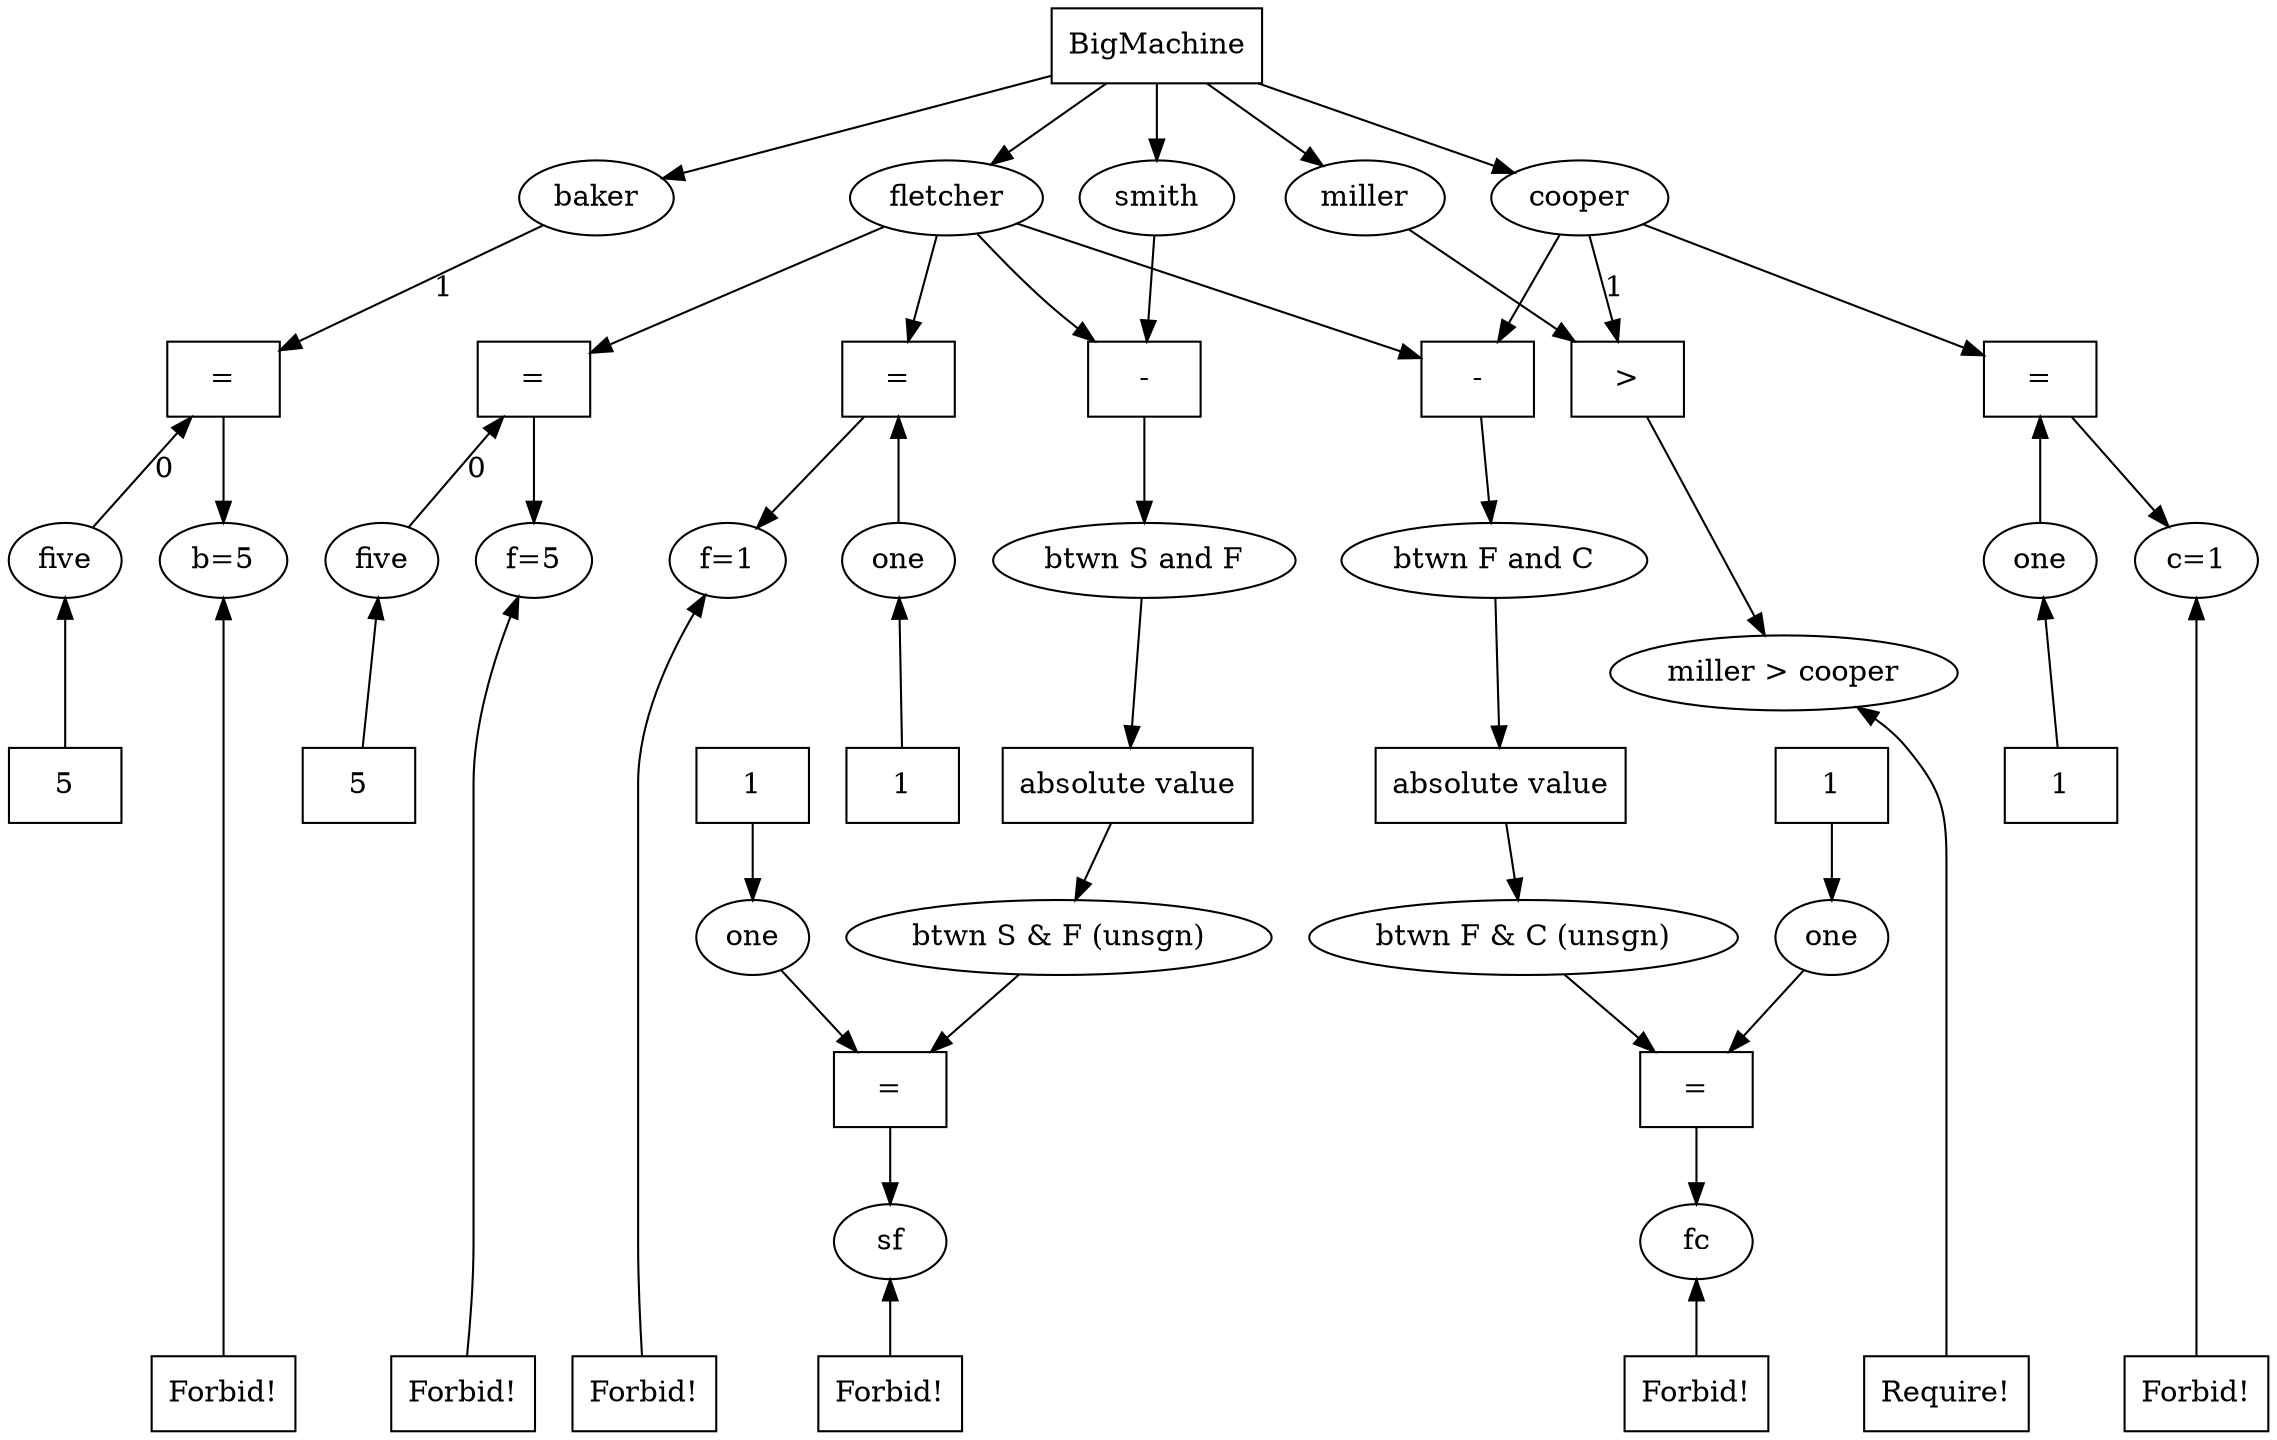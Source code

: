 digraph G {
  ratio=fill;
  "(variable) 11" [label="baker", shape="ellipse", rank="people" ];
  "(variable) 15" [label="fletcher", shape="ellipse", rank="people" ];
  "(variable) 21" [label="smith", shape="ellipse", rank="people" ];
  "(variable) 19" [label="miller", shape="ellipse", rank="people" ];
  "(variable) 17" [label="cooper", shape="ellipse", rank="people" ];


  "(propagator) 12" [label="=", shape="box" ];
   { rank=same; "(propagator) 12"; "(propagator) 14"; "(propagator) 18"; "(propagator) 34"; "(propagator) 37"; "(propagator) 16";  };
   { rank=same; "(variable) 130"; "(variable) 131"; "(variable) 238"; "(variable) 241" }; 
   { rank=same; "(propagator) 240"; "(propagator) 241"; "(propagator) 401"; "(propagator) 402"; "(propagator) 403"; };

  "(propagator) 240" [label="5", shape="box" ];
  "(variable) 130" -> "(propagator) 240" [label="", dir=back, ];
  "(variable) 130" [label="five", shape="ellipse" ];
  "(propagator) 241" [label="5", shape="box" ];
  "(variable) 131" -> "(propagator) 241" [label="", dir=back, ];
  "(variable) 131" [label="five", shape="ellipse" ];

  "(variable) 130" -> "(propagator) 12" [label=0 ];
  "(variable) 131" -> "(propagator) 14" [label=0 ];

  "(propagator) 18" [label=">", shape="box" ];
  "(variable) 19" -> "(propagator) 18" [label="" ];
  "(variable) 17" -> "(propagator) 18" [label=1 ];
  "(propagator) 18" -> "(variable) 145" [label="" ];
  "(variable) 145" [label="miller > cooper", shape="ellipse" ];
  "(propagator) 146" [label="Require!", shape="box" ];
  "(propagator) 146" -> "(variable) 145" [label="" ];



  "(propagator) 14" [label="=", shape="box" ];
  "(variable) 15" -> "(propagator) 14" [label="" ];
  "(propagator) 16" [label="-", shape="box" ];
  "(variable) 15" -> "(propagator) 16" [label="" ];
  "(variable) 17" -> "(propagator) 16" [label="" ];
   { rank=same; "(variable) 11"; "(variable) 15"; "(variable) 17"; "(variable) 19"; "(variable) 21" }; 
  "(propagator) 22" [label="-", shape="box" ];
  "(variable) 21" -> "(propagator) 22" [label="" ];
  "(variable) 15" -> "(propagator) 22" [label="" ];
  "(propagator) 22" -> "(variable) 23" [label="" ];
  "(variable) 23" [label="btwn S and F", shape="ellipse" ];
  "(propagator) 24" [label="absolute value", shape="box" ];
  "(variable) 23" -> "(propagator) 24" [label="" ];
  "(propagator) 24" -> "(variable) 25" [label="" ];
  "(variable) 25" [label="btwn S & F (unsgn)", shape="ellipse" ];
  "(propagator) 26" [label="=", shape="box" ];
  "(variable) 207" -> "(propagator) 26" [label="" ];
   { rank=same; "(variable) 209"; "(variable) 210"; "(variable) 35"; "(variable) 38" }; 

  "(propagator) 400" [label="1", shape="box" ];
  "(propagator) 400" -> "(variable) 207" [label="" ];
  "(variable) 207" [label="one", shape="ellipse" ];
  "(propagator) 401" [label="1", shape="box" ];
  "(propagator) 401" -> "(variable) 208" [label="" ];
  "(variable) 208" [label="one", shape="ellipse" ];
  "(propagator) 402" [label="1", shape="box" ];
   "(variable) 209" -> "(propagator) 402" [label="", dir=back, ];
  "(variable) 209" [label="one", shape="ellipse" ];
  "(propagator) 403" [label="1", shape="box" ];
  "(variable) 210" -> "(propagator) 403"  [label="", dir=back ];
  "(variable) 210" [label="one", shape="ellipse" ];

  "(propagator) 28" [label="=", shape="box" ];
  "(variable) 208" -> "(propagator) 28" [label="" ];
  "(variable) 29" -> "(propagator) 28" [label="" ];
  "(variable) 29" [label="btwn F & C (unsgn)", shape="ellipse" ];
  "(propagator) 30" [label="absolute value", shape="box" ];
  "(variable) 31" -> "(propagator) 30" [label="" ];
  "(variable) 31" [label="btwn F and C", shape="ellipse" ];
  "(propagator) 30" -> "(variable) 29" [label="" ];
  "(propagator) 28" -> "(variable) 32" [label="" ];
  "(variable) 32" [label="fc", shape="ellipse" ];
   { rank=max; "(propagator) 33"; "(propagator) 36"; "(propagator) 39"; "(propagator) 42"; "(propagator) 146"; "(propagator) 239"; "(propagator) 242" };
  "(propagator) 33" [label="Forbid!", shape="box", rank="forbid" ];
  "(propagator) 33" -> "(variable) 32" [label="" ];
  "(variable) 15" -> "(propagator) 34" [label="" ];

subgraph cluster_0 {
                label = "f_one";	
  "(propagator) 34" [label="=", shape="box" ];
  "(variable) 209" -> "(propagator) 34" [label="" ];
  "(propagator) 34" -> "(variable) 35" [label="" ];
  "(variable) 35" [label="f=1", shape="ellipse" ];
  "(propagator) 36" [label="Forbid!", shape="box", rank="forbid" ];
  "(propagator) 36" -> "(variable) 35" [label="" ];
	}
  "(propagator) 37" [label="=", shape="box" ];
  "(variable) 210" -> "(propagator) 37" [label="" ];
  "(variable) 17" -> "(propagator) 37" [label="" ];
  "(propagator) 37" -> "(variable) 38" [label="" ];
  "(variable) 38" [label="c=1", shape="ellipse" ];
  "(propagator) 39" [label="Forbid!", shape="box", rank="forbid" ];
  "(propagator) 39" -> "(variable) 38" [label="" ];
  "(variable) 25" -> "(propagator) 26" [label="" ];
  "(propagator) 26" -> "(variable) 41" [label="" ];
  "(variable) 41" [label="sf", shape="ellipse" ];
  "(propagator) 42" [label="Forbid!", shape="box", rank="forbid" ];
  "(propagator) 42" -> "(variable) 41" [label="" ];

  "(propagator) 57" [label="BigMachine", shape="box" ];
  "(propagator) 57" -> "(variable) 21" [label="" ];
  "(propagator) 57" -> "(variable) 19" [label="" ];
  "(propagator) 57" -> "(variable) 17" [label="" ];
  "(propagator) 57" -> "(variable) 15" [label="" ];
  "(propagator) 57" -> "(variable) 11" [label="" ];

  "(propagator) 16" -> "(variable) 31" [label="" ];
  "(propagator) 14" -> "(variable) 238" [label="" ];
  "(variable) 238" [label="f=5", shape="ellipse" ];
  "(propagator) 239" [label="Forbid!", shape="box", rank="forbid" ];
  "(propagator) 239" -> "(variable) 238" [label="" ];
  "(variable) 11" -> "(propagator) 12" [label=1 ];
  "(propagator) 12" -> "(variable) 241" [label="" ];
  "(variable) 241" [label="b=5", shape="ellipse" ];
  "(propagator) 242" [label="Forbid!", shape="box", rank="forbid" ];
  "(propagator) 242" -> "(variable) 241" [label="" ];
}
